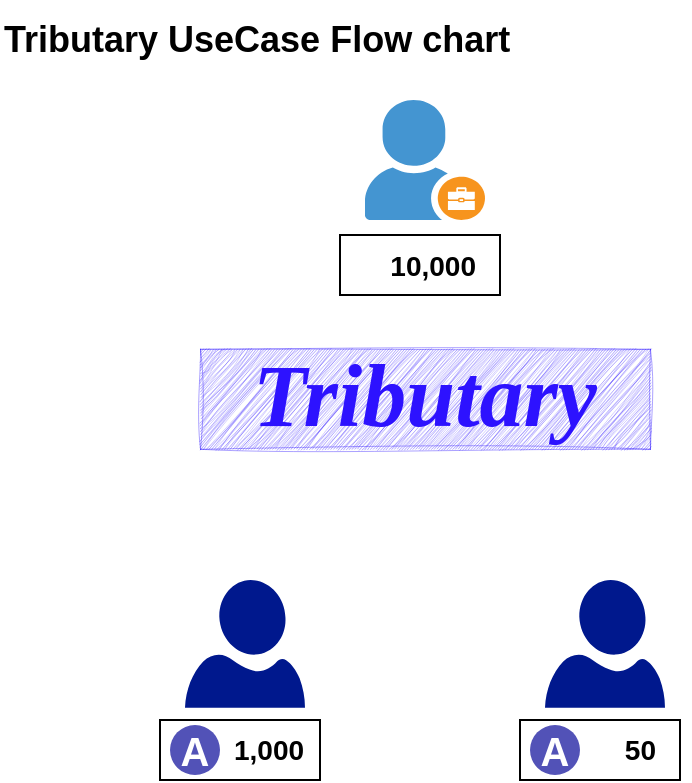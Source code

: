 <mxfile version="28.2.3">
  <diagram name="ページ1" id="dvRQ-ofHdvLLgjDwcIax">
    <mxGraphModel dx="1097" dy="591" grid="0" gridSize="10" guides="1" tooltips="1" connect="1" arrows="1" fold="1" page="1" pageScale="1" pageWidth="827" pageHeight="1169" math="0" shadow="0">
      <root>
        <mxCell id="0" />
        <mxCell id="1" parent="0" />
        <mxCell id="FYbBfj2JqWYbvjDusPlv-2" value="&lt;b style=&quot;&quot;&gt;&lt;font style=&quot;font-size: 18px;&quot;&gt;Tributary UseCase Flow chart&lt;/font&gt;&lt;/b&gt;" style="text;html=1;align=left;verticalAlign=middle;whiteSpace=wrap;rounded=0;" vertex="1" parent="1">
          <mxGeometry x="10" y="10" width="290" height="40" as="geometry" />
        </mxCell>
        <mxCell id="FYbBfj2JqWYbvjDusPlv-6" value="" style="shadow=0;dashed=0;html=1;strokeColor=none;fillColor=#4495D1;labelPosition=center;verticalLabelPosition=bottom;verticalAlign=top;align=center;outlineConnect=0;shape=mxgraph.veeam.company_owner;" vertex="1" parent="1">
          <mxGeometry x="192.5" y="60.0" width="60" height="60" as="geometry" />
        </mxCell>
        <mxCell id="FYbBfj2JqWYbvjDusPlv-9" value="&lt;font style=&quot;font-size: 44px;&quot;&gt;&lt;i style=&quot;&quot;&gt;&lt;b&gt;Tributary&lt;/b&gt;&lt;/i&gt;&lt;/font&gt;" style="rounded=0;whiteSpace=wrap;html=1;fillColor=#2D12FF;strokeColor=#2D12FF;fontColor=#2D12FF;glass=0;strokeWidth=0.2;fontFamily=Georgia;sketch=1;curveFitting=1;jiggle=2;" vertex="1" parent="1">
          <mxGeometry x="110" y="184.4" width="225" height="50" as="geometry" />
        </mxCell>
        <mxCell id="FYbBfj2JqWYbvjDusPlv-14" value="" style="sketch=0;aspect=fixed;pointerEvents=1;shadow=0;dashed=0;html=1;strokeColor=none;labelPosition=center;verticalLabelPosition=bottom;verticalAlign=top;align=center;fillColor=#00188D;shape=mxgraph.azure.user" vertex="1" parent="1">
          <mxGeometry x="282.5" y="300" width="60" height="63.83" as="geometry" />
        </mxCell>
        <mxCell id="FYbBfj2JqWYbvjDusPlv-36" value="" style="sketch=0;aspect=fixed;pointerEvents=1;shadow=0;dashed=0;html=1;strokeColor=none;labelPosition=center;verticalLabelPosition=bottom;verticalAlign=top;align=center;fillColor=#00188D;shape=mxgraph.azure.user" vertex="1" parent="1">
          <mxGeometry x="102.5" y="300" width="60" height="63.83" as="geometry" />
        </mxCell>
        <mxCell id="FYbBfj2JqWYbvjDusPlv-53" value="" style="group" vertex="1" connectable="0" parent="1">
          <mxGeometry x="270" y="370" width="85" height="30" as="geometry" />
        </mxCell>
        <mxCell id="FYbBfj2JqWYbvjDusPlv-48" value="" style="rounded=0;whiteSpace=wrap;html=1;" vertex="1" parent="FYbBfj2JqWYbvjDusPlv-53">
          <mxGeometry width="80" height="30" as="geometry" />
        </mxCell>
        <mxCell id="FYbBfj2JqWYbvjDusPlv-49" value="" style="group" vertex="1" connectable="0" parent="FYbBfj2JqWYbvjDusPlv-53">
          <mxGeometry x="5" y="2.5" width="25" height="25" as="geometry" />
        </mxCell>
        <mxCell id="FYbBfj2JqWYbvjDusPlv-50" value="" style="ellipse;whiteSpace=wrap;html=1;aspect=fixed;strokeColor=none;fillColor=light-dark(#5252b7, #cdcdff);" vertex="1" parent="FYbBfj2JqWYbvjDusPlv-49">
          <mxGeometry width="25" height="25" as="geometry" />
        </mxCell>
        <mxCell id="FYbBfj2JqWYbvjDusPlv-51" value="&lt;span&gt;&lt;b&gt;A&lt;/b&gt;&lt;/span&gt;" style="text;html=1;align=center;verticalAlign=middle;whiteSpace=wrap;rounded=0;fontSize=20;fontColor=#FFFFFF;" vertex="1" parent="FYbBfj2JqWYbvjDusPlv-49">
          <mxGeometry x="10" y="10" width="5" height="5" as="geometry" />
        </mxCell>
        <mxCell id="FYbBfj2JqWYbvjDusPlv-52" value="&lt;span style=&quot;font-size: 14px;&quot;&gt;&lt;b&gt;50&lt;/b&gt;&lt;/span&gt;" style="text;html=1;align=right;verticalAlign=middle;whiteSpace=wrap;rounded=0;" vertex="1" parent="FYbBfj2JqWYbvjDusPlv-53">
          <mxGeometry x="35" y="5" width="35" height="20" as="geometry" />
        </mxCell>
        <mxCell id="FYbBfj2JqWYbvjDusPlv-54" value="" style="group" vertex="1" connectable="0" parent="1">
          <mxGeometry x="90" y="370" width="85" height="30" as="geometry" />
        </mxCell>
        <mxCell id="FYbBfj2JqWYbvjDusPlv-47" value="" style="rounded=0;whiteSpace=wrap;html=1;" vertex="1" parent="FYbBfj2JqWYbvjDusPlv-54">
          <mxGeometry width="80" height="30" as="geometry" />
        </mxCell>
        <mxCell id="FYbBfj2JqWYbvjDusPlv-43" value="" style="group" vertex="1" connectable="0" parent="FYbBfj2JqWYbvjDusPlv-54">
          <mxGeometry x="5" y="2.5" width="25" height="25" as="geometry" />
        </mxCell>
        <mxCell id="FYbBfj2JqWYbvjDusPlv-44" value="" style="ellipse;whiteSpace=wrap;html=1;aspect=fixed;strokeColor=none;fillColor=light-dark(#5252b7, #cdcdff);" vertex="1" parent="FYbBfj2JqWYbvjDusPlv-43">
          <mxGeometry width="25" height="25" as="geometry" />
        </mxCell>
        <mxCell id="FYbBfj2JqWYbvjDusPlv-45" value="&lt;span&gt;&lt;b&gt;A&lt;/b&gt;&lt;/span&gt;" style="text;html=1;align=center;verticalAlign=middle;whiteSpace=wrap;rounded=0;fontSize=20;fontColor=#FFFFFF;" vertex="1" parent="FYbBfj2JqWYbvjDusPlv-43">
          <mxGeometry x="10" y="10" width="5" height="5" as="geometry" />
        </mxCell>
        <mxCell id="FYbBfj2JqWYbvjDusPlv-46" value="&lt;span style=&quot;font-size: 14px;&quot;&gt;&lt;b&gt;1,000&lt;/b&gt;&lt;/span&gt;" style="text;html=1;align=left;verticalAlign=middle;whiteSpace=wrap;rounded=0;" vertex="1" parent="FYbBfj2JqWYbvjDusPlv-54">
          <mxGeometry x="35" y="5" width="50" height="20" as="geometry" />
        </mxCell>
        <mxCell id="FYbBfj2JqWYbvjDusPlv-28" value="" style="group" vertex="1" connectable="0" parent="1">
          <mxGeometry x="184" y="130" width="25" height="25" as="geometry" />
        </mxCell>
        <mxCell id="FYbBfj2JqWYbvjDusPlv-29" value="" style="ellipse;whiteSpace=wrap;html=1;aspect=fixed;strokeColor=none;fillColor=light-dark(#009900,#CDCDFF);" vertex="1" parent="FYbBfj2JqWYbvjDusPlv-28">
          <mxGeometry width="25" height="25" as="geometry" />
        </mxCell>
        <mxCell id="FYbBfj2JqWYbvjDusPlv-30" value="&lt;span&gt;&lt;b&gt;B&lt;/b&gt;&lt;/span&gt;" style="text;html=1;align=center;verticalAlign=middle;whiteSpace=wrap;rounded=0;fontSize=20;fontColor=#FFFFFF;" vertex="1" parent="FYbBfj2JqWYbvjDusPlv-28">
          <mxGeometry x="10" y="10" width="5" height="5" as="geometry" />
        </mxCell>
        <mxCell id="FYbBfj2JqWYbvjDusPlv-56" value="" style="rounded=0;whiteSpace=wrap;html=1;" vertex="1" parent="1">
          <mxGeometry x="180" y="127.5" width="80" height="30" as="geometry" />
        </mxCell>
        <mxCell id="FYbBfj2JqWYbvjDusPlv-60" value="&lt;span style=&quot;font-size: 14px;&quot;&gt;&lt;b&gt;10,000&lt;/b&gt;&lt;/span&gt;" style="text;html=1;align=right;verticalAlign=middle;whiteSpace=wrap;rounded=0;" vertex="1" parent="1">
          <mxGeometry x="215" y="132.5" width="35" height="20" as="geometry" />
        </mxCell>
      </root>
    </mxGraphModel>
  </diagram>
</mxfile>
